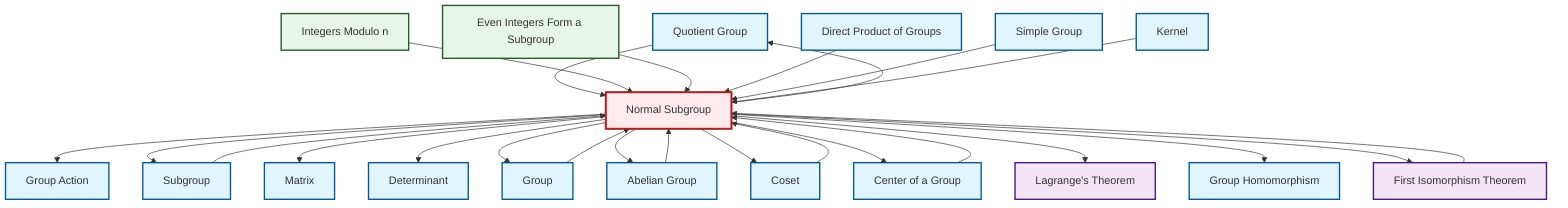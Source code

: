 graph TD
    classDef definition fill:#e1f5fe,stroke:#01579b,stroke-width:2px
    classDef theorem fill:#f3e5f5,stroke:#4a148c,stroke-width:2px
    classDef axiom fill:#fff3e0,stroke:#e65100,stroke-width:2px
    classDef example fill:#e8f5e9,stroke:#1b5e20,stroke-width:2px
    classDef current fill:#ffebee,stroke:#b71c1c,stroke-width:3px
    def-quotient-group["Quotient Group"]:::definition
    def-center-of-group["Center of a Group"]:::definition
    def-normal-subgroup["Normal Subgroup"]:::definition
    def-kernel["Kernel"]:::definition
    def-simple-group["Simple Group"]:::definition
    ex-even-integers-subgroup["Even Integers Form a Subgroup"]:::example
    def-group["Group"]:::definition
    thm-lagrange["Lagrange's Theorem"]:::theorem
    def-direct-product["Direct Product of Groups"]:::definition
    def-homomorphism["Group Homomorphism"]:::definition
    def-abelian-group["Abelian Group"]:::definition
    def-coset["Coset"]:::definition
    thm-first-isomorphism["First Isomorphism Theorem"]:::theorem
    def-matrix["Matrix"]:::definition
    ex-quotient-integers-mod-n["Integers Modulo n"]:::example
    def-group-action["Group Action"]:::definition
    def-determinant["Determinant"]:::definition
    def-subgroup["Subgroup"]:::definition
    def-normal-subgroup --> def-group-action
    def-normal-subgroup --> def-subgroup
    def-normal-subgroup --> def-matrix
    def-quotient-group --> def-normal-subgroup
    ex-quotient-integers-mod-n --> def-normal-subgroup
    def-normal-subgroup --> def-determinant
    ex-even-integers-subgroup --> def-normal-subgroup
    def-coset --> def-normal-subgroup
    def-normal-subgroup --> def-group
    def-abelian-group --> def-normal-subgroup
    def-group --> def-normal-subgroup
    def-center-of-group --> def-normal-subgroup
    def-normal-subgroup --> def-quotient-group
    def-normal-subgroup --> def-abelian-group
    thm-first-isomorphism --> def-normal-subgroup
    def-direct-product --> def-normal-subgroup
    def-simple-group --> def-normal-subgroup
    def-normal-subgroup --> def-coset
    def-normal-subgroup --> def-center-of-group
    def-subgroup --> def-normal-subgroup
    def-normal-subgroup --> thm-lagrange
    def-normal-subgroup --> def-homomorphism
    def-normal-subgroup --> thm-first-isomorphism
    def-kernel --> def-normal-subgroup
    class def-normal-subgroup current